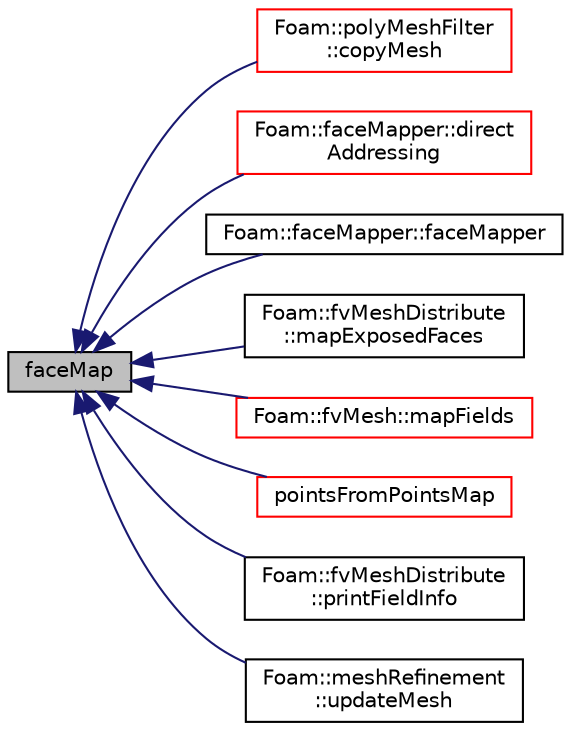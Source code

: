 digraph "faceMap"
{
  bgcolor="transparent";
  edge [fontname="Helvetica",fontsize="10",labelfontname="Helvetica",labelfontsize="10"];
  node [fontname="Helvetica",fontsize="10",shape=record];
  rankdir="LR";
  Node1 [label="faceMap",height=0.2,width=0.4,color="black", fillcolor="grey75", style="filled", fontcolor="black"];
  Node1 -> Node2 [dir="back",color="midnightblue",fontsize="10",style="solid",fontname="Helvetica"];
  Node2 [label="Foam::polyMeshFilter\l::copyMesh",height=0.2,width=0.4,color="red",URL="$a01956.html#a6d46f578539dd45f89a6ea89738c75b5",tooltip="Return a copy of an fvMesh. "];
  Node1 -> Node3 [dir="back",color="midnightblue",fontsize="10",style="solid",fontname="Helvetica"];
  Node3 [label="Foam::faceMapper::direct\lAddressing",height=0.2,width=0.4,color="red",URL="$a00731.html#ac7b376394d9111f02b2b725ba05d6e88",tooltip="Return direct addressing. "];
  Node1 -> Node4 [dir="back",color="midnightblue",fontsize="10",style="solid",fontname="Helvetica"];
  Node4 [label="Foam::faceMapper::faceMapper",height=0.2,width=0.4,color="black",URL="$a00731.html#ae37e93b2a87d2ed568a30ec1e66de837",tooltip="Construct from mapPolyMesh. "];
  Node1 -> Node5 [dir="back",color="midnightblue",fontsize="10",style="solid",fontname="Helvetica"];
  Node5 [label="Foam::fvMeshDistribute\l::mapExposedFaces",height=0.2,width=0.4,color="black",URL="$a00887.html#a301ed2275b965dcbf105d2c665b1ec37"];
  Node1 -> Node6 [dir="back",color="midnightblue",fontsize="10",style="solid",fontname="Helvetica"];
  Node6 [label="Foam::fvMesh::mapFields",height=0.2,width=0.4,color="red",URL="$a00885.html#acdda95483d214b756be7af3887ef71ee",tooltip="Map all fields in time using given map. "];
  Node1 -> Node7 [dir="back",color="midnightblue",fontsize="10",style="solid",fontname="Helvetica"];
  Node7 [label="pointsFromPointsMap",height=0.2,width=0.4,color="red",URL="$a01462.html#af56a70be05caf9da54492786e7cf3da5",tooltip="Points originating from points. "];
  Node1 -> Node8 [dir="back",color="midnightblue",fontsize="10",style="solid",fontname="Helvetica"];
  Node8 [label="Foam::fvMeshDistribute\l::printFieldInfo",height=0.2,width=0.4,color="black",URL="$a00887.html#ac01a969a7e9466cbdca2475c4c0bd9c2",tooltip="Print some field info. "];
  Node1 -> Node9 [dir="back",color="midnightblue",fontsize="10",style="solid",fontname="Helvetica"];
  Node9 [label="Foam::meshRefinement\l::updateMesh",height=0.2,width=0.4,color="black",URL="$a01504.html#a278fc667e417bcd69c37026a27f8aa5d",tooltip="Update local numbering + undo. "];
}
